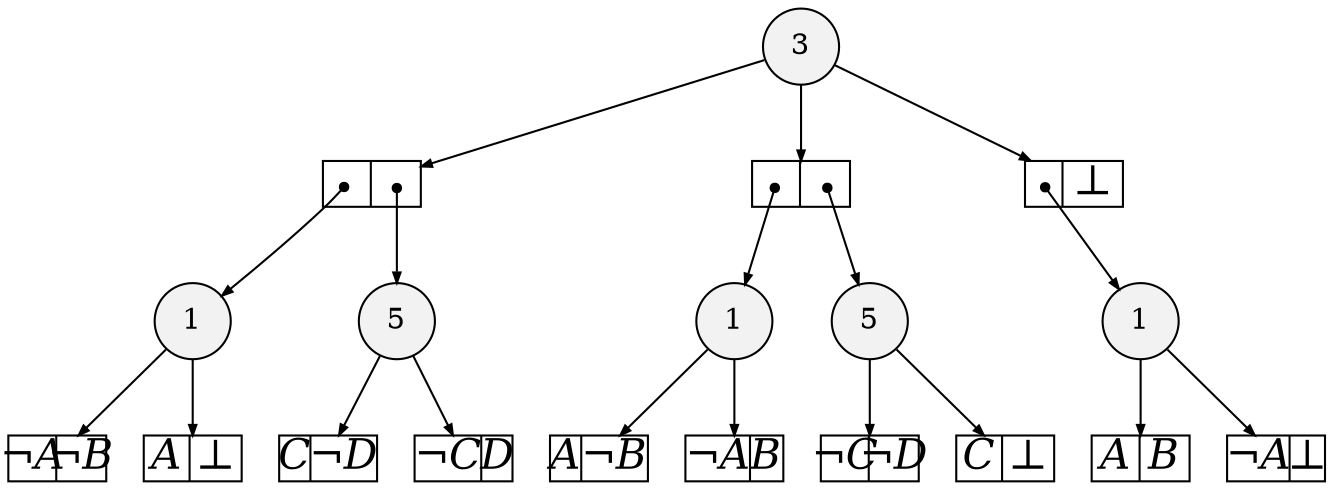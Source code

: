 
digraph sdd {

overlap=false

{rank=same; n19 n32 }
{rank=same; n33 }
{rank=same; n26 n22 n13 }

n19 [label= "5",style=filled,fillcolor=gray95,shape=circle,height=.25,width=.25]; 
n19e0
      [label= "<L>&not;C|<R>&not;D",
      shape=record,
      fontsize=20,
      fontname="Times-Italic",
      fillcolor=white,
      style=filled,
      fixedsize=true,
      height=.30, 
      width=.65];

n19->n19e0 [arrowsize=.50];
n19e1
      [label= "<L>C|<R>&#8869;",
      shape=record,
      fontsize=20,
      fontname="Times-Italic",
      fillcolor=white,
      style=filled,
      fixedsize=true,
      height=.30, 
      width=.65];

n19->n19e1 [arrowsize=.50];
n32 [label= "5",style=filled,fillcolor=gray95,shape=circle,height=.25,width=.25]; 
n32e0
      [label= "<L>C|<R>&not;D",
      shape=record,
      fontsize=20,
      fontname="Times-Italic",
      fillcolor=white,
      style=filled,
      fixedsize=true,
      height=.30, 
      width=.65];

n32->n32e0 [arrowsize=.50];
n32e1
      [label= "<L>&not;C|<R>D",
      shape=record,
      fontsize=20,
      fontname="Times-Italic",
      fillcolor=white,
      style=filled,
      fixedsize=true,
      height=.30, 
      width=.65];

n32->n32e1 [arrowsize=.50];
n33 [label= "3",style=filled,fillcolor=gray95,shape=circle,height=.25,width=.25]; 
n33e0
      [label= "<L>|<R>",
      shape=record,
      fontsize=20,
      fontname="Times-Italic",
      fillcolor=white,
      style=filled,
      fixedsize=true,
      height=.30, 
      width=.65];

n33->n33e0 [arrowsize=.50];
n33e0:L:c->n22 [arrowsize=.50,tailclip=false,arrowtail=dot,dir=both];
n33e0:R:c->n32 [arrowsize=.50,tailclip=false,arrowtail=dot,dir=both];
n33e1
      [label= "<L>|<R>",
      shape=record,
      fontsize=20,
      fontname="Times-Italic",
      fillcolor=white,
      style=filled,
      fixedsize=true,
      height=.30, 
      width=.65];

n33->n33e1 [arrowsize=.50];
n33e1:L:c->n26 [arrowsize=.50,tailclip=false,arrowtail=dot,dir=both];
n33e1:R:c->n19 [arrowsize=.50,tailclip=false,arrowtail=dot,dir=both];
n33e2
      [label= "<L>|<R>&#8869;",
      shape=record,
      fontsize=20,
      fontname="Times-Italic",
      fillcolor=white,
      style=filled,
      fixedsize=true,
      height=.30, 
      width=.65];

n33->n33e2 [arrowsize=.50];
n33e2:L:c->n13 [arrowsize=.50,tailclip=false,arrowtail=dot,dir=both];
n26 [label= "1",style=filled,fillcolor=gray95,shape=circle,height=.25,width=.25]; 
n26e0
      [label= "<L>A|<R>&not;B",
      shape=record,
      fontsize=20,
      fontname="Times-Italic",
      fillcolor=white,
      style=filled,
      fixedsize=true,
      height=.30, 
      width=.65];

n26->n26e0 [arrowsize=.50];
n26e1
      [label= "<L>&not;A|<R>B",
      shape=record,
      fontsize=20,
      fontname="Times-Italic",
      fillcolor=white,
      style=filled,
      fixedsize=true,
      height=.30, 
      width=.65];

n26->n26e1 [arrowsize=.50];
n22 [label= "1",style=filled,fillcolor=gray95,shape=circle,height=.25,width=.25]; 
n22e0
      [label= "<L>&not;A|<R>&not;B",
      shape=record,
      fontsize=20,
      fontname="Times-Italic",
      fillcolor=white,
      style=filled,
      fixedsize=true,
      height=.30, 
      width=.65];

n22->n22e0 [arrowsize=.50];
n22e1
      [label= "<L>A|<R>&#8869;",
      shape=record,
      fontsize=20,
      fontname="Times-Italic",
      fillcolor=white,
      style=filled,
      fixedsize=true,
      height=.30, 
      width=.65];

n22->n22e1 [arrowsize=.50];
n13 [label= "1",style=filled,fillcolor=gray95,shape=circle,height=.25,width=.25]; 
n13e0
      [label= "<L>A|<R>B",
      shape=record,
      fontsize=20,
      fontname="Times-Italic",
      fillcolor=white,
      style=filled,
      fixedsize=true,
      height=.30, 
      width=.65];

n13->n13e0 [arrowsize=.50];
n13e1
      [label= "<L>&not;A|<R>&#8869;",
      shape=record,
      fontsize=20,
      fontname="Times-Italic",
      fillcolor=white,
      style=filled,
      fixedsize=true,
      height=.30, 
      width=.65];

n13->n13e1 [arrowsize=.50];


}